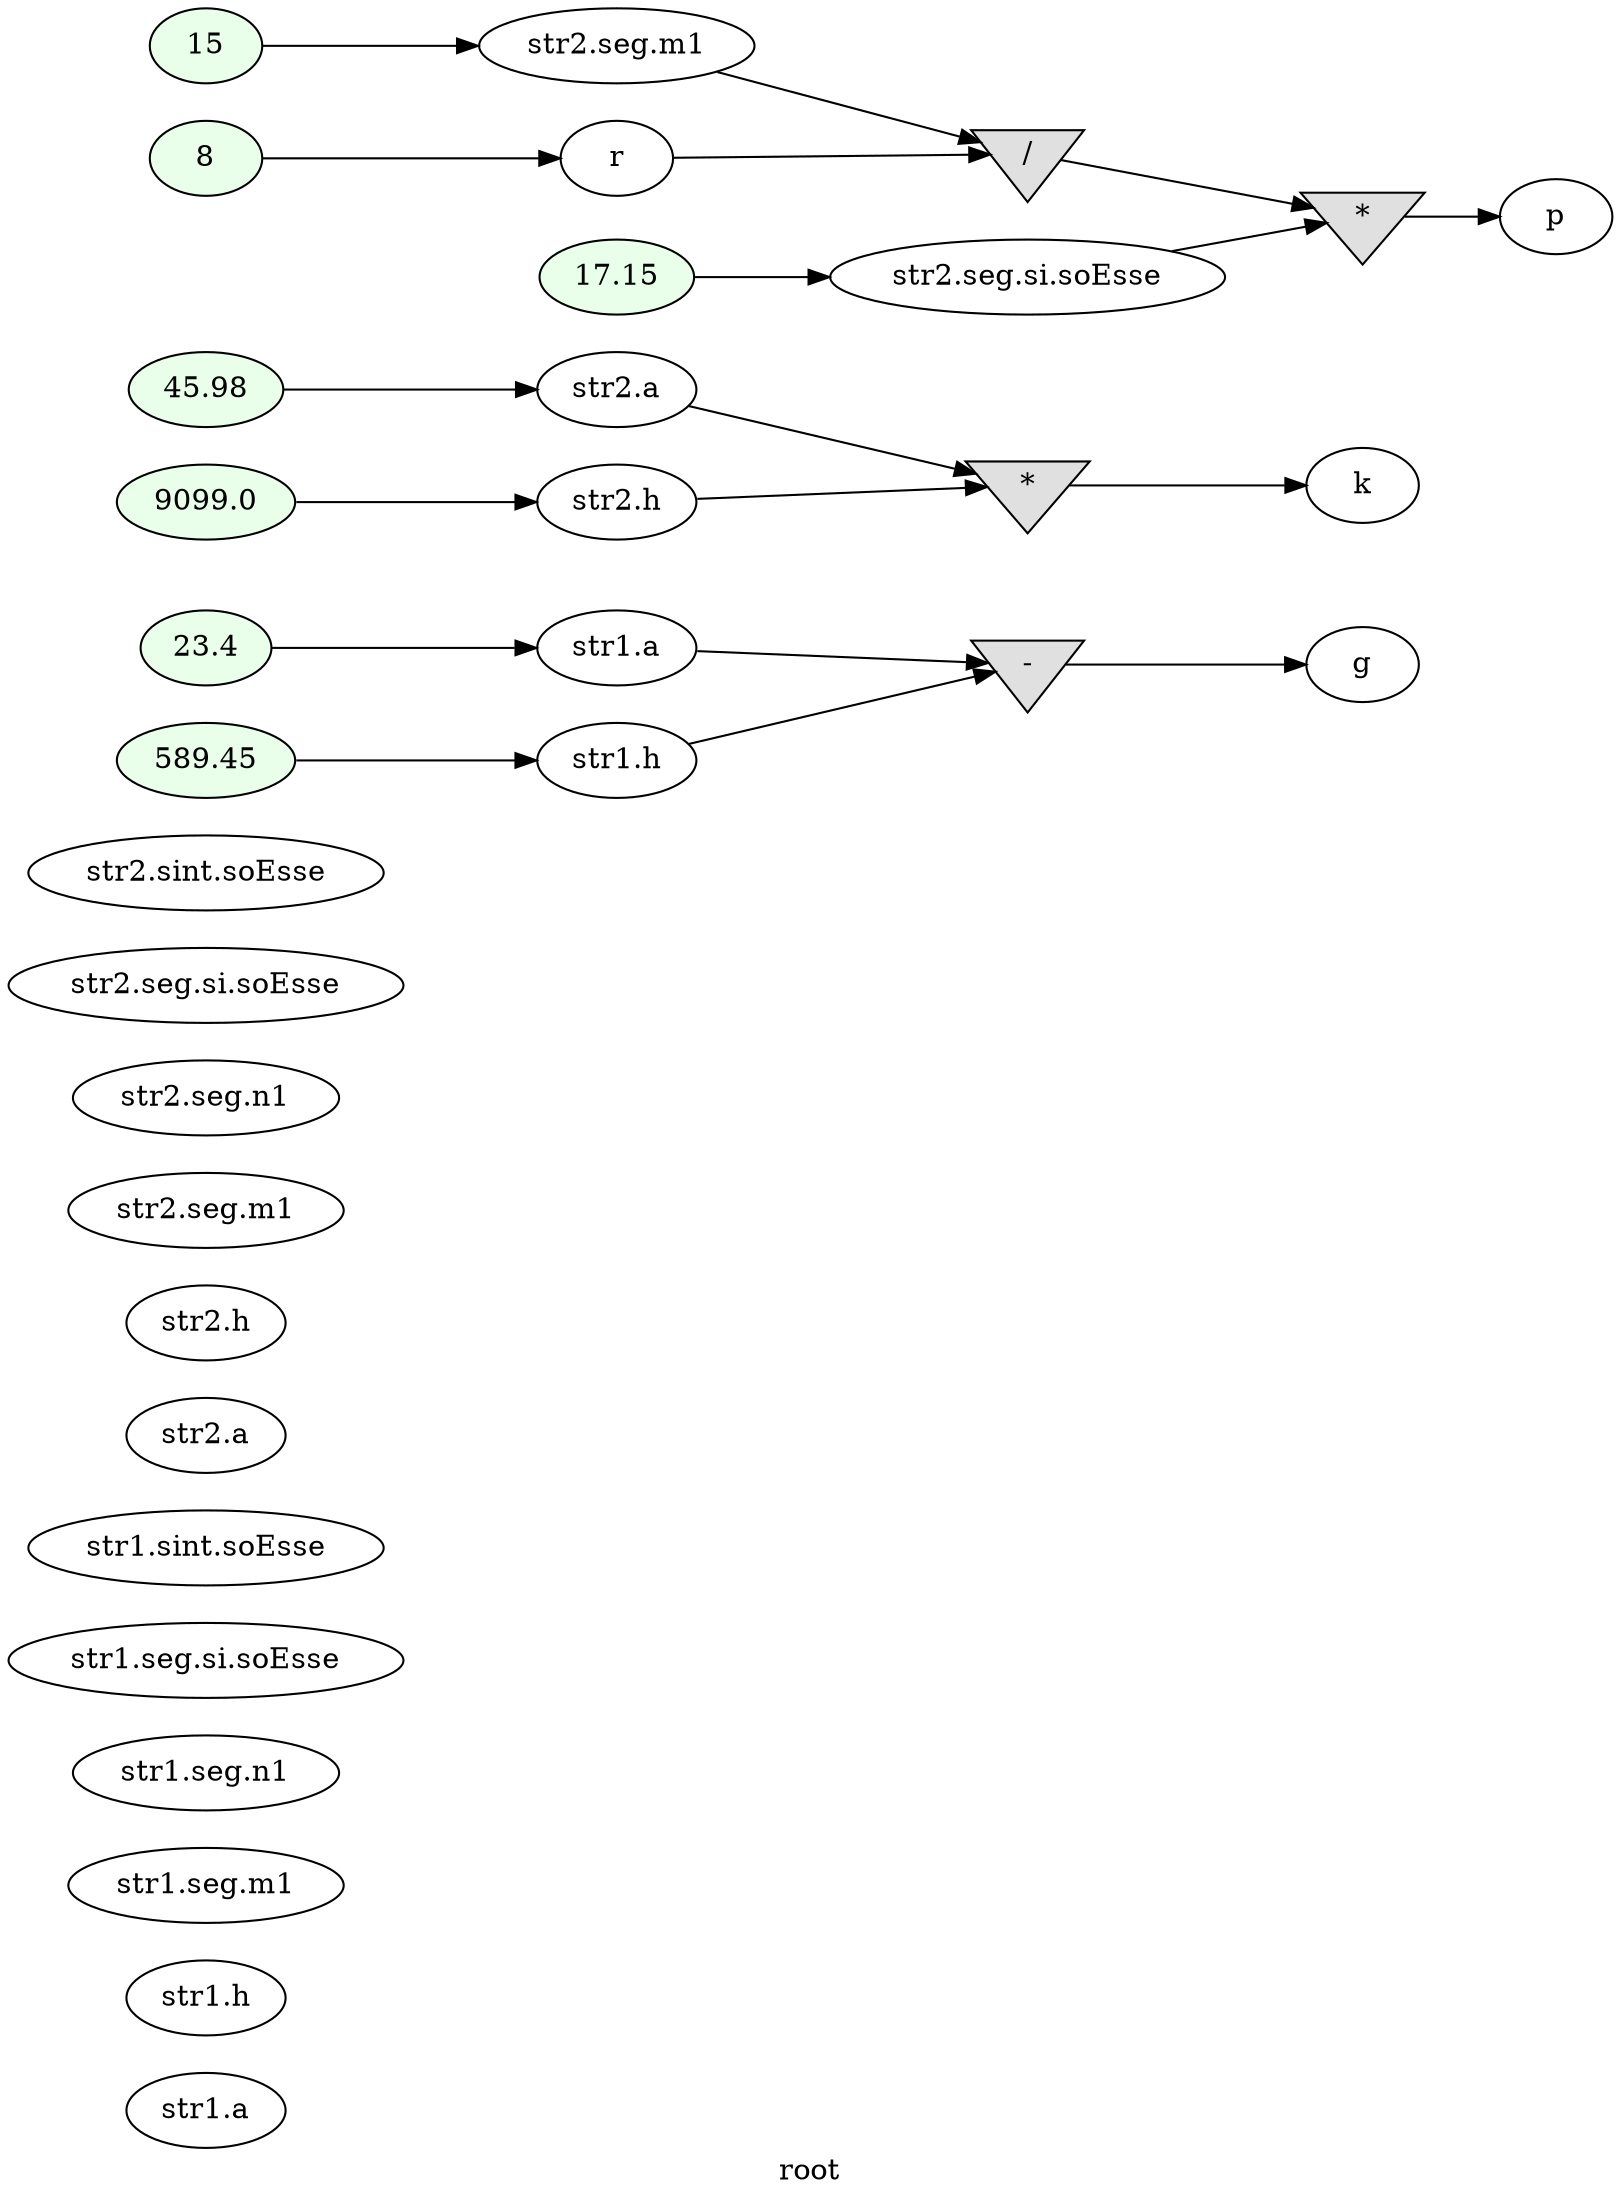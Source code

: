 digraph G
{
rankdir=LR;
label = "root";
	node_000001 [ label = "str1.a", startingline=23 ]
	node_000002 [ label = "str1.h", startingline=23 ]
	node_000003 [ label = "str1.seg.m1", startingline=23 ]
	node_000004 [ label = "str1.seg.n1", startingline=23 ]
	node_000005 [ label = "str1.seg.si.soEsse", startingline=23 ]
	node_000006 [ label = "str1.sint.soEsse", startingline=23 ]
	node_000007 [ label = "str2.a", startingline=23 ]
	node_000008 [ label = "str2.h", startingline=23 ]
	node_000009 [ label = "str2.seg.m1", startingline=23 ]
	node_000010 [ label = "str2.seg.n1", startingline=23 ]
	node_000011 [ label = "str2.seg.si.soEsse", startingline=23 ]
	node_000012 [ label = "str2.sint.soEsse", startingline=23 ]
	node_000013 [ label = "23.4", style=filled, fillcolor="#E9FFE9", startingline=25 ]
	node_000014 [ label = "str1.a", startingline=25 ]
	node_000015 [ label = "589.45", style=filled, fillcolor="#E9FFE9", startingline=26 ]
	node_000016 [ label = "str1.h", startingline=26 ]
	node_000017 [ label = "45.98", style=filled, fillcolor="#E9FFE9", startingline=28 ]
	node_000018 [ label = "str2.a", startingline=28 ]
	node_000019 [ label = "9099.0", style=filled, fillcolor="#E9FFE9", startingline=29 ]
	node_000020 [ label = "str2.h", startingline=29 ]
	node_000021 [ label = "15", style=filled, fillcolor="#E9FFE9", startingline=31 ]
	node_000022 [ label = "str2.seg.m1", startingline=31 ]
	node_000023 [ label = "17.15", style=filled, fillcolor="#E9FFE9", startingline=32 ]
	node_000024 [ label = "str2.seg.si.soEsse", startingline=32 ]
	node_000025 [ label = "8", style=filled, fillcolor="#E9FFE9", startingline=34 ]
	node_000026 [ label = "r", startingline=34 ]
	node_000027 [ label = "/", shape=invtriangle, style=filled, fillcolor="#E0E0E0", startingline=35 ]
	node_000028 [ label = "*", shape=invtriangle, style=filled, fillcolor="#E0E0E0", startingline=35 ]
	node_000029 [ label = "p", startingline=35 ]
	node_000030 [ label = "-", shape=invtriangle, style=filled, fillcolor="#E0E0E0", startingline=37 ]
	node_000031 [ label = "g", startingline=37 ]
	node_000032 [ label = "*", shape=invtriangle, style=filled, fillcolor="#E0E0E0", startingline=38 ]
	node_000033 [ label = "k", startingline=38 ]
	node_000013 -> node_000014
	node_000014 -> node_000030
	node_000015 -> node_000016
	node_000016 -> node_000030
	node_000017 -> node_000018
	node_000018 -> node_000032
	node_000019 -> node_000020
	node_000020 -> node_000032
	node_000021 -> node_000022
	node_000022 -> node_000027
	node_000023 -> node_000024
	node_000024 -> node_000028
	node_000025 -> node_000026
	node_000026 -> node_000027
	node_000027 -> node_000028
	node_000028 -> node_000029
	node_000030 -> node_000031
	node_000032 -> node_000033
}
